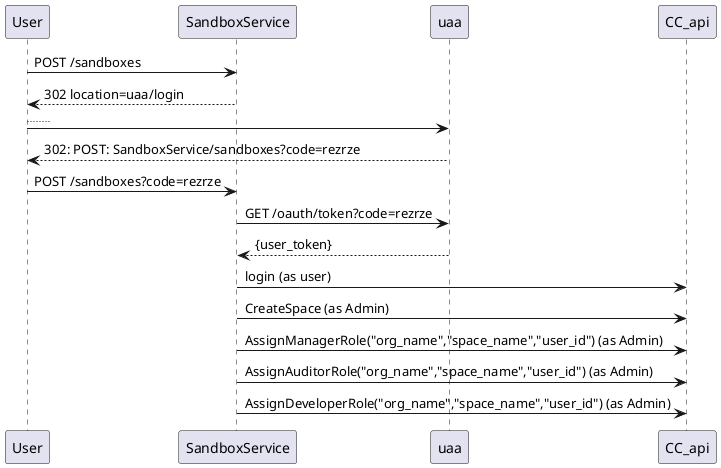 @startuml
User -> SandboxService: POST /sandboxes
User <-- SandboxService: 302 location=uaa/login
User -> uaa: ....
User <-- uaa: 302: POST: SandboxService/sandboxes?code=rezrze
User -> SandboxService : POST /sandboxes?code=rezrze
SandboxService -> uaa : GET /oauth/token?code=rezrze
SandboxService <-- uaa : {user_token}
SandboxService -> CC_api: login (as user)
SandboxService -> CC_api: CreateSpace (as Admin)
SandboxService -> CC_api: AssignManagerRole("org_name","space_name","user_id") (as Admin)
SandboxService -> CC_api: AssignAuditorRole("org_name","space_name","user_id") (as Admin)
SandboxService -> CC_api: AssignDeveloperRole("org_name","space_name","user_id") (as Admin)

@enduml